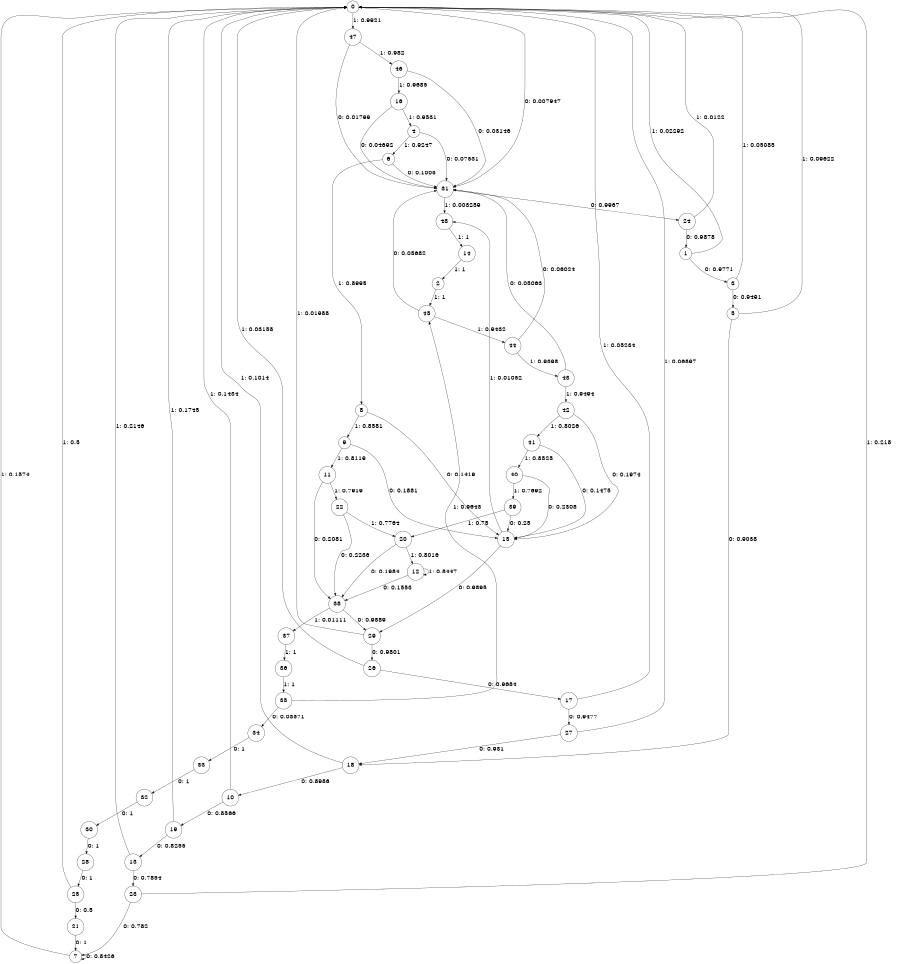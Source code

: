 digraph "ch3source_phase3_L14" {
size = "6,8.5";
ratio = "fill";
node [shape = circle];
node [fontsize = 24];
edge [fontsize = 24];
0 -> 31 [label = "0: 0.007947  "];
0 -> 47 [label = "1: 0.9921   "];
1 -> 3 [label = "0: 0.9771   "];
1 -> 0 [label = "1: 0.02292  "];
2 -> 45 [label = "1: 1        "];
3 -> 5 [label = "0: 0.9491   "];
3 -> 0 [label = "1: 0.05085  "];
4 -> 31 [label = "0: 0.07531  "];
4 -> 6 [label = "1: 0.9247   "];
5 -> 18 [label = "0: 0.9038   "];
5 -> 0 [label = "1: 0.09622  "];
6 -> 31 [label = "0: 0.1005   "];
6 -> 8 [label = "1: 0.8995   "];
7 -> 7 [label = "0: 0.8426   "];
7 -> 0 [label = "1: 0.1574   "];
8 -> 15 [label = "0: 0.1419   "];
8 -> 9 [label = "1: 0.8581   "];
9 -> 15 [label = "0: 0.1881   "];
9 -> 11 [label = "1: 0.8119   "];
10 -> 19 [label = "0: 0.8566   "];
10 -> 0 [label = "1: 0.1434   "];
11 -> 38 [label = "0: 0.2081   "];
11 -> 22 [label = "1: 0.7919   "];
12 -> 38 [label = "0: 0.1553   "];
12 -> 12 [label = "1: 0.8447   "];
13 -> 23 [label = "0: 0.7854   "];
13 -> 0 [label = "1: 0.2146   "];
14 -> 2 [label = "1: 1        "];
15 -> 29 [label = "0: 0.9895   "];
15 -> 48 [label = "1: 0.01052  "];
16 -> 31 [label = "0: 0.04692  "];
16 -> 4 [label = "1: 0.9531   "];
17 -> 27 [label = "0: 0.9477   "];
17 -> 0 [label = "1: 0.05234  "];
18 -> 10 [label = "0: 0.8986   "];
18 -> 0 [label = "1: 0.1014   "];
19 -> 13 [label = "0: 0.8255   "];
19 -> 0 [label = "1: 0.1745   "];
20 -> 38 [label = "0: 0.1984   "];
20 -> 12 [label = "1: 0.8016   "];
21 -> 7 [label = "0: 1        "];
22 -> 38 [label = "0: 0.2236   "];
22 -> 20 [label = "1: 0.7764   "];
23 -> 7 [label = "0: 0.782    "];
23 -> 0 [label = "1: 0.218    "];
24 -> 1 [label = "0: 0.9878   "];
24 -> 0 [label = "1: 0.0122   "];
25 -> 21 [label = "0: 0.5      "];
25 -> 0 [label = "1: 0.5      "];
26 -> 17 [label = "0: 0.9684   "];
26 -> 0 [label = "1: 0.03158  "];
27 -> 18 [label = "0: 0.931    "];
27 -> 0 [label = "1: 0.06897  "];
28 -> 25 [label = "0: 1        "];
29 -> 26 [label = "0: 0.9801   "];
29 -> 0 [label = "1: 0.01988  "];
30 -> 28 [label = "0: 1        "];
31 -> 24 [label = "0: 0.9967   "];
31 -> 48 [label = "1: 0.003259  "];
32 -> 30 [label = "0: 1        "];
33 -> 32 [label = "0: 1        "];
34 -> 33 [label = "0: 1        "];
35 -> 34 [label = "0: 0.03571  "];
35 -> 45 [label = "1: 0.9643   "];
36 -> 35 [label = "1: 1        "];
37 -> 36 [label = "1: 1        "];
38 -> 29 [label = "0: 0.9889   "];
38 -> 37 [label = "1: 0.01111  "];
39 -> 15 [label = "0: 0.25     "];
39 -> 20 [label = "1: 0.75     "];
40 -> 15 [label = "0: 0.2308   "];
40 -> 39 [label = "1: 0.7692   "];
41 -> 15 [label = "0: 0.1475   "];
41 -> 40 [label = "1: 0.8525   "];
42 -> 15 [label = "0: 0.1974   "];
42 -> 41 [label = "1: 0.8026   "];
43 -> 31 [label = "0: 0.05063  "];
43 -> 42 [label = "1: 0.9494   "];
44 -> 31 [label = "0: 0.06024  "];
44 -> 43 [label = "1: 0.9398   "];
45 -> 31 [label = "0: 0.05682  "];
45 -> 44 [label = "1: 0.9432   "];
46 -> 31 [label = "0: 0.03146  "];
46 -> 16 [label = "1: 0.9685   "];
47 -> 31 [label = "0: 0.01799  "];
47 -> 46 [label = "1: 0.982    "];
48 -> 14 [label = "1: 1        "];
}